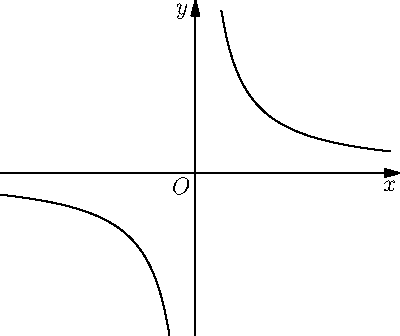 size(200);
import graph;
real f(real x){return 1/x;}
draw(graph(f,-3,-0.4));
draw(graph(f,0.4,3));
label("$O$",(0,0),SW);
axes("$x$","$y$",Arrow());
